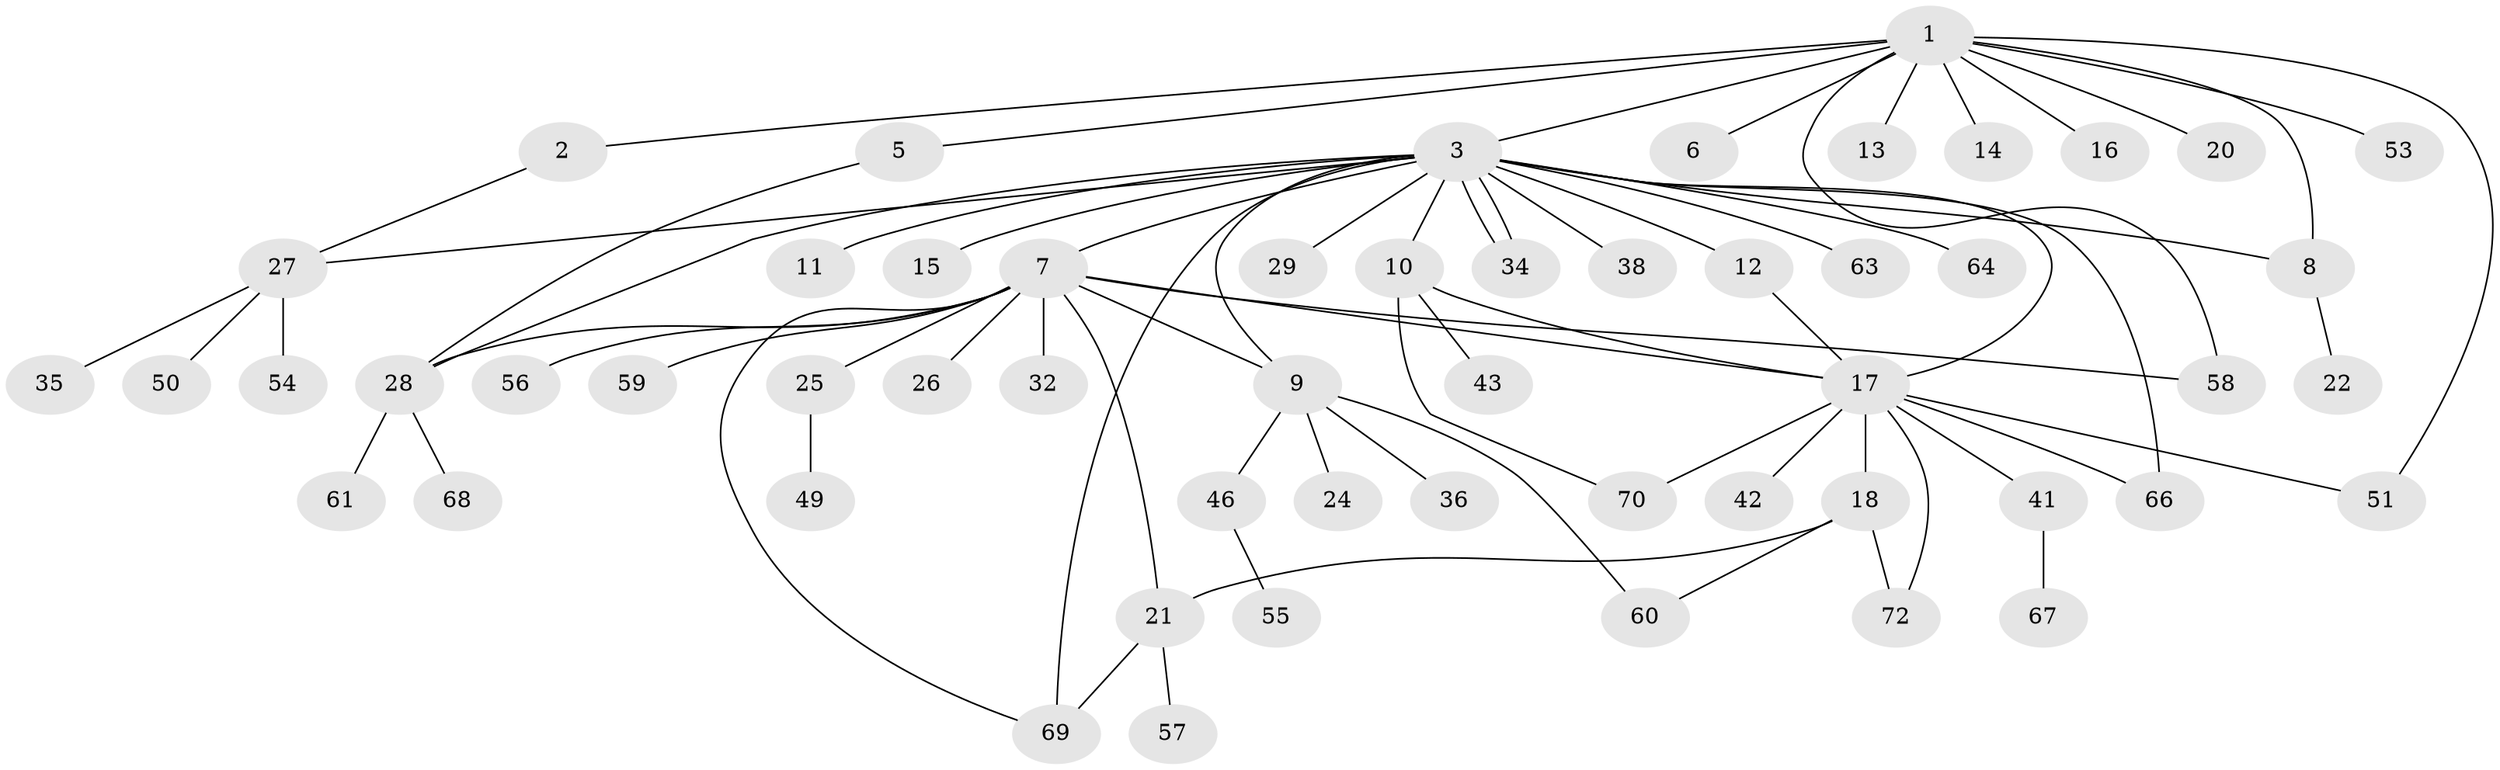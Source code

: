 // original degree distribution, {9: 0.027777777777777776, 2: 0.2777777777777778, 21: 0.013888888888888888, 5: 0.041666666666666664, 12: 0.013888888888888888, 4: 0.06944444444444445, 7: 0.013888888888888888, 1: 0.4861111111111111, 3: 0.05555555555555555}
// Generated by graph-tools (version 1.1) at 2025/11/02/27/25 16:11:11]
// undirected, 55 vertices, 72 edges
graph export_dot {
graph [start="1"]
  node [color=gray90,style=filled];
  1 [super="+4"];
  2;
  3 [super="+52"];
  5;
  6 [super="+48"];
  7 [super="+30"];
  8 [super="+40"];
  9 [super="+39"];
  10 [super="+37"];
  11;
  12;
  13 [super="+23"];
  14;
  15;
  16;
  17 [super="+19"];
  18 [super="+62"];
  20;
  21 [super="+33"];
  22 [super="+47"];
  24 [super="+31"];
  25 [super="+71"];
  26;
  27 [super="+44"];
  28 [super="+45"];
  29;
  32;
  34;
  35;
  36;
  38;
  41 [super="+65"];
  42;
  43;
  46;
  49;
  50;
  51;
  53;
  54;
  55;
  56;
  57;
  58;
  59;
  60;
  61;
  63;
  64;
  66;
  67;
  68;
  69;
  70;
  72;
  1 -- 2;
  1 -- 3;
  1 -- 6;
  1 -- 8;
  1 -- 13;
  1 -- 16;
  1 -- 53;
  1 -- 58;
  1 -- 51;
  1 -- 20;
  1 -- 5;
  1 -- 14;
  2 -- 27;
  3 -- 7;
  3 -- 8;
  3 -- 9;
  3 -- 10 [weight=2];
  3 -- 11;
  3 -- 12;
  3 -- 15;
  3 -- 27;
  3 -- 29;
  3 -- 34;
  3 -- 34;
  3 -- 38;
  3 -- 63;
  3 -- 64;
  3 -- 66;
  3 -- 69;
  3 -- 28;
  3 -- 17;
  5 -- 28;
  7 -- 9;
  7 -- 17;
  7 -- 21;
  7 -- 25;
  7 -- 26;
  7 -- 28;
  7 -- 32;
  7 -- 56;
  7 -- 58;
  7 -- 59;
  7 -- 69;
  8 -- 22;
  9 -- 24;
  9 -- 36;
  9 -- 46;
  9 -- 60;
  10 -- 17;
  10 -- 70;
  10 -- 43;
  12 -- 17;
  17 -- 18;
  17 -- 41;
  17 -- 42;
  17 -- 66;
  17 -- 70;
  17 -- 72;
  17 -- 51;
  18 -- 60;
  18 -- 72;
  18 -- 21;
  21 -- 57;
  21 -- 69;
  25 -- 49;
  27 -- 35;
  27 -- 54;
  27 -- 50;
  28 -- 61;
  28 -- 68;
  41 -- 67;
  46 -- 55;
}
